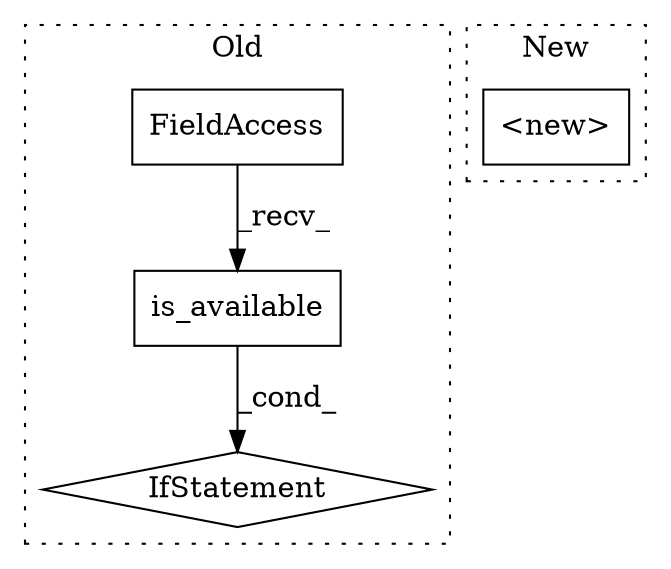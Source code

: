 digraph G {
subgraph cluster0 {
1 [label="is_available" a="32" s="384" l="14" shape="box"];
3 [label="FieldAccess" a="22" s="373" l="10" shape="box"];
4 [label="IfStatement" a="25" s="398" l="3" shape="diamond"];
label = "Old";
style="dotted";
}
subgraph cluster1 {
2 [label="<new>" a="46" s="1003" l="8" shape="box"];
label = "New";
style="dotted";
}
1 -> 4 [label="_cond_"];
3 -> 1 [label="_recv_"];
}